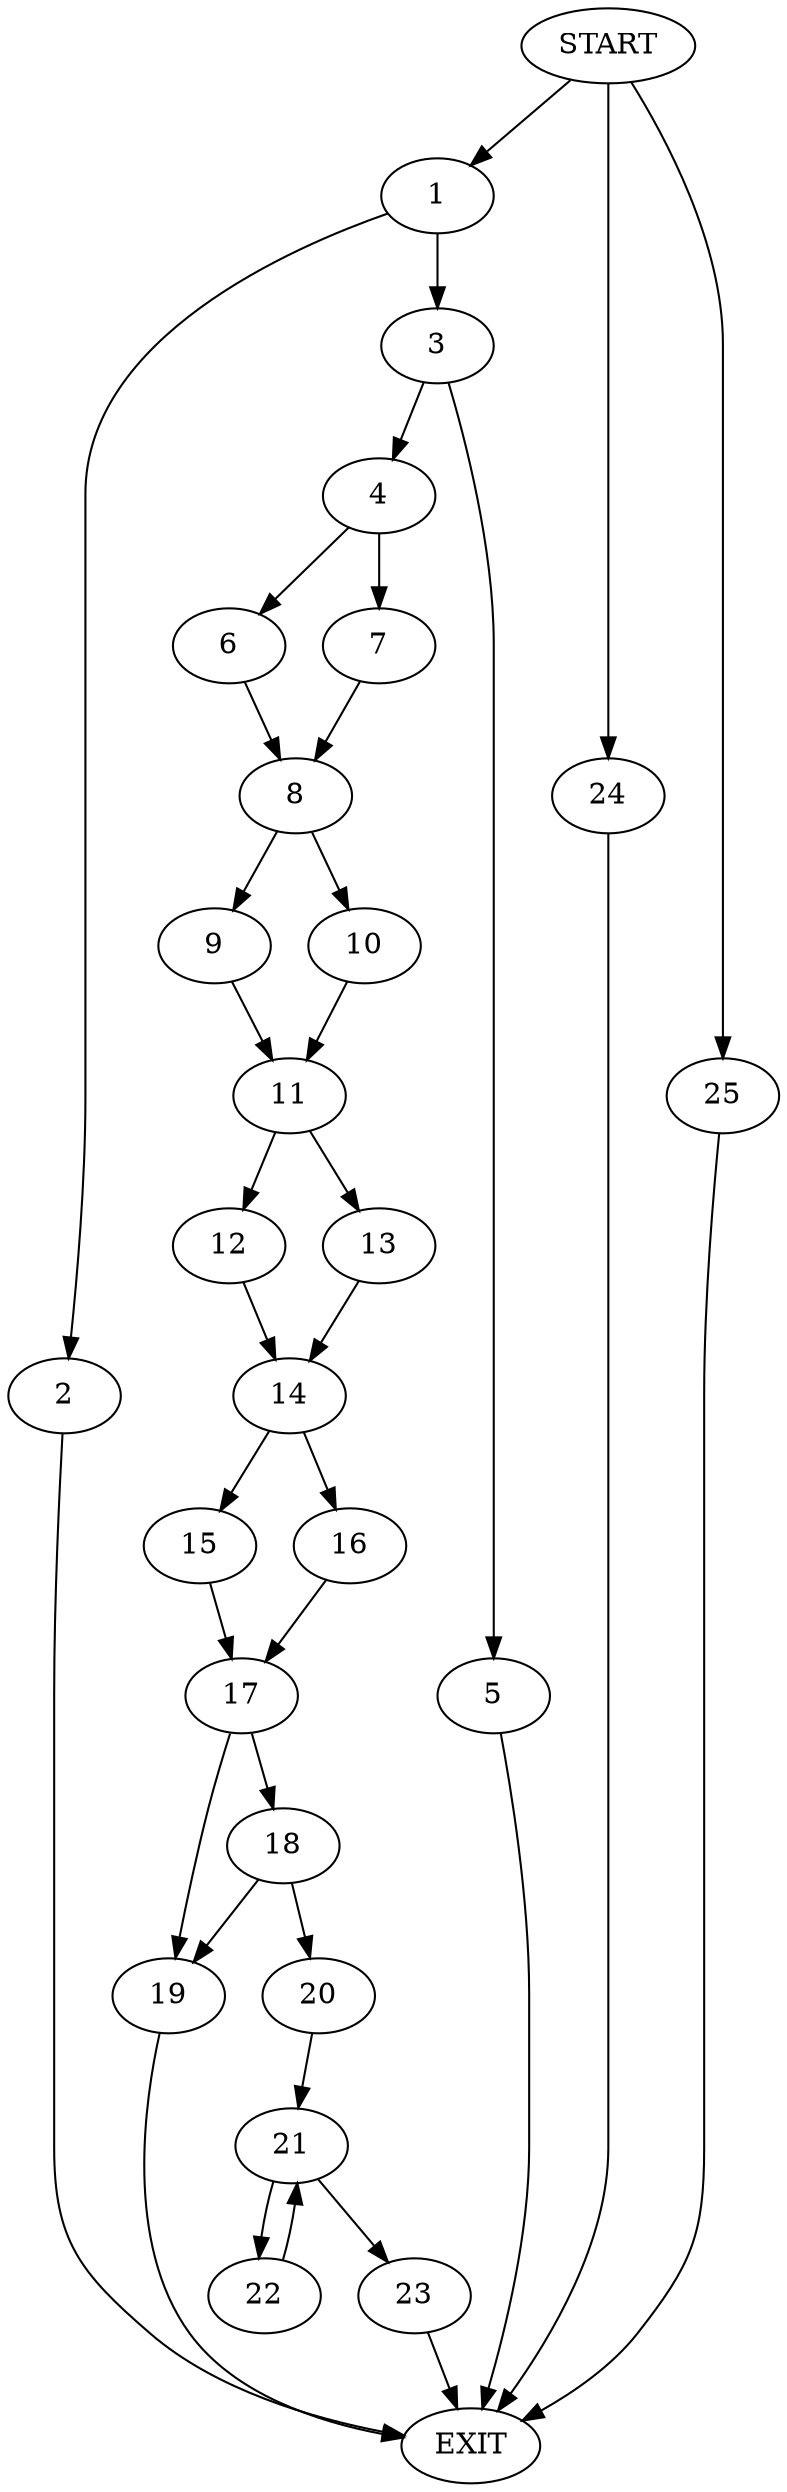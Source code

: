 digraph {
0 [label="START"]
26 [label="EXIT"]
0 -> 1
1 -> 2
1 -> 3
3 -> 4
3 -> 5
2 -> 26
4 -> 6
4 -> 7
5 -> 26
7 -> 8
6 -> 8
8 -> 9
8 -> 10
10 -> 11
9 -> 11
11 -> 12
11 -> 13
13 -> 14
12 -> 14
14 -> 15
14 -> 16
15 -> 17
16 -> 17
17 -> 18
17 -> 19
18 -> 19
18 -> 20
19 -> 26
20 -> 21
21 -> 22
21 -> 23
23 -> 26
22 -> 21
0 -> 24
24 -> 26
0 -> 25
25 -> 26
}
